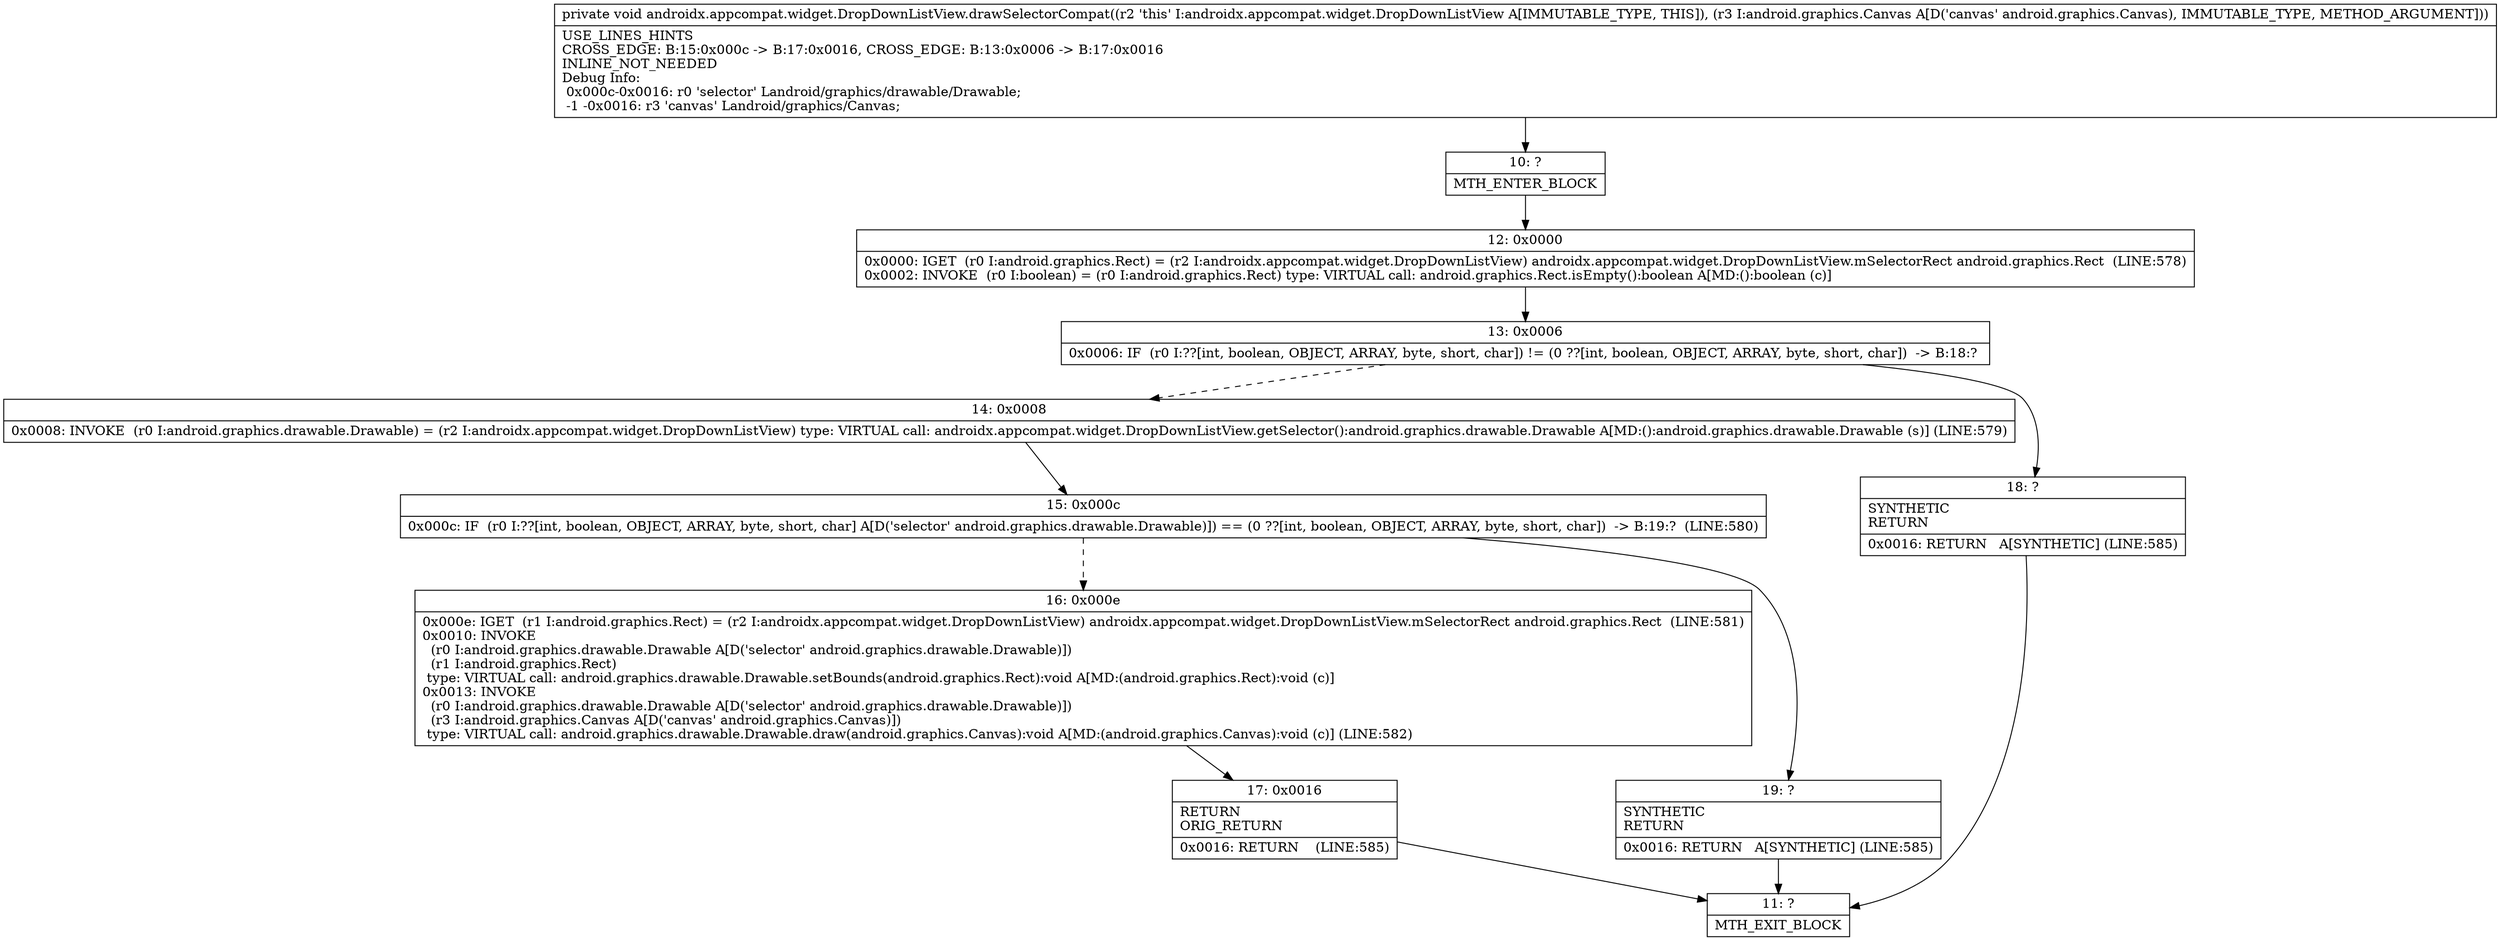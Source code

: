 digraph "CFG forandroidx.appcompat.widget.DropDownListView.drawSelectorCompat(Landroid\/graphics\/Canvas;)V" {
Node_10 [shape=record,label="{10\:\ ?|MTH_ENTER_BLOCK\l}"];
Node_12 [shape=record,label="{12\:\ 0x0000|0x0000: IGET  (r0 I:android.graphics.Rect) = (r2 I:androidx.appcompat.widget.DropDownListView) androidx.appcompat.widget.DropDownListView.mSelectorRect android.graphics.Rect  (LINE:578)\l0x0002: INVOKE  (r0 I:boolean) = (r0 I:android.graphics.Rect) type: VIRTUAL call: android.graphics.Rect.isEmpty():boolean A[MD:():boolean (c)]\l}"];
Node_13 [shape=record,label="{13\:\ 0x0006|0x0006: IF  (r0 I:??[int, boolean, OBJECT, ARRAY, byte, short, char]) != (0 ??[int, boolean, OBJECT, ARRAY, byte, short, char])  \-\> B:18:? \l}"];
Node_14 [shape=record,label="{14\:\ 0x0008|0x0008: INVOKE  (r0 I:android.graphics.drawable.Drawable) = (r2 I:androidx.appcompat.widget.DropDownListView) type: VIRTUAL call: androidx.appcompat.widget.DropDownListView.getSelector():android.graphics.drawable.Drawable A[MD:():android.graphics.drawable.Drawable (s)] (LINE:579)\l}"];
Node_15 [shape=record,label="{15\:\ 0x000c|0x000c: IF  (r0 I:??[int, boolean, OBJECT, ARRAY, byte, short, char] A[D('selector' android.graphics.drawable.Drawable)]) == (0 ??[int, boolean, OBJECT, ARRAY, byte, short, char])  \-\> B:19:?  (LINE:580)\l}"];
Node_16 [shape=record,label="{16\:\ 0x000e|0x000e: IGET  (r1 I:android.graphics.Rect) = (r2 I:androidx.appcompat.widget.DropDownListView) androidx.appcompat.widget.DropDownListView.mSelectorRect android.graphics.Rect  (LINE:581)\l0x0010: INVOKE  \l  (r0 I:android.graphics.drawable.Drawable A[D('selector' android.graphics.drawable.Drawable)])\l  (r1 I:android.graphics.Rect)\l type: VIRTUAL call: android.graphics.drawable.Drawable.setBounds(android.graphics.Rect):void A[MD:(android.graphics.Rect):void (c)]\l0x0013: INVOKE  \l  (r0 I:android.graphics.drawable.Drawable A[D('selector' android.graphics.drawable.Drawable)])\l  (r3 I:android.graphics.Canvas A[D('canvas' android.graphics.Canvas)])\l type: VIRTUAL call: android.graphics.drawable.Drawable.draw(android.graphics.Canvas):void A[MD:(android.graphics.Canvas):void (c)] (LINE:582)\l}"];
Node_17 [shape=record,label="{17\:\ 0x0016|RETURN\lORIG_RETURN\l|0x0016: RETURN    (LINE:585)\l}"];
Node_11 [shape=record,label="{11\:\ ?|MTH_EXIT_BLOCK\l}"];
Node_19 [shape=record,label="{19\:\ ?|SYNTHETIC\lRETURN\l|0x0016: RETURN   A[SYNTHETIC] (LINE:585)\l}"];
Node_18 [shape=record,label="{18\:\ ?|SYNTHETIC\lRETURN\l|0x0016: RETURN   A[SYNTHETIC] (LINE:585)\l}"];
MethodNode[shape=record,label="{private void androidx.appcompat.widget.DropDownListView.drawSelectorCompat((r2 'this' I:androidx.appcompat.widget.DropDownListView A[IMMUTABLE_TYPE, THIS]), (r3 I:android.graphics.Canvas A[D('canvas' android.graphics.Canvas), IMMUTABLE_TYPE, METHOD_ARGUMENT]))  | USE_LINES_HINTS\lCROSS_EDGE: B:15:0x000c \-\> B:17:0x0016, CROSS_EDGE: B:13:0x0006 \-\> B:17:0x0016\lINLINE_NOT_NEEDED\lDebug Info:\l  0x000c\-0x0016: r0 'selector' Landroid\/graphics\/drawable\/Drawable;\l  \-1 \-0x0016: r3 'canvas' Landroid\/graphics\/Canvas;\l}"];
MethodNode -> Node_10;Node_10 -> Node_12;
Node_12 -> Node_13;
Node_13 -> Node_14[style=dashed];
Node_13 -> Node_18;
Node_14 -> Node_15;
Node_15 -> Node_16[style=dashed];
Node_15 -> Node_19;
Node_16 -> Node_17;
Node_17 -> Node_11;
Node_19 -> Node_11;
Node_18 -> Node_11;
}

